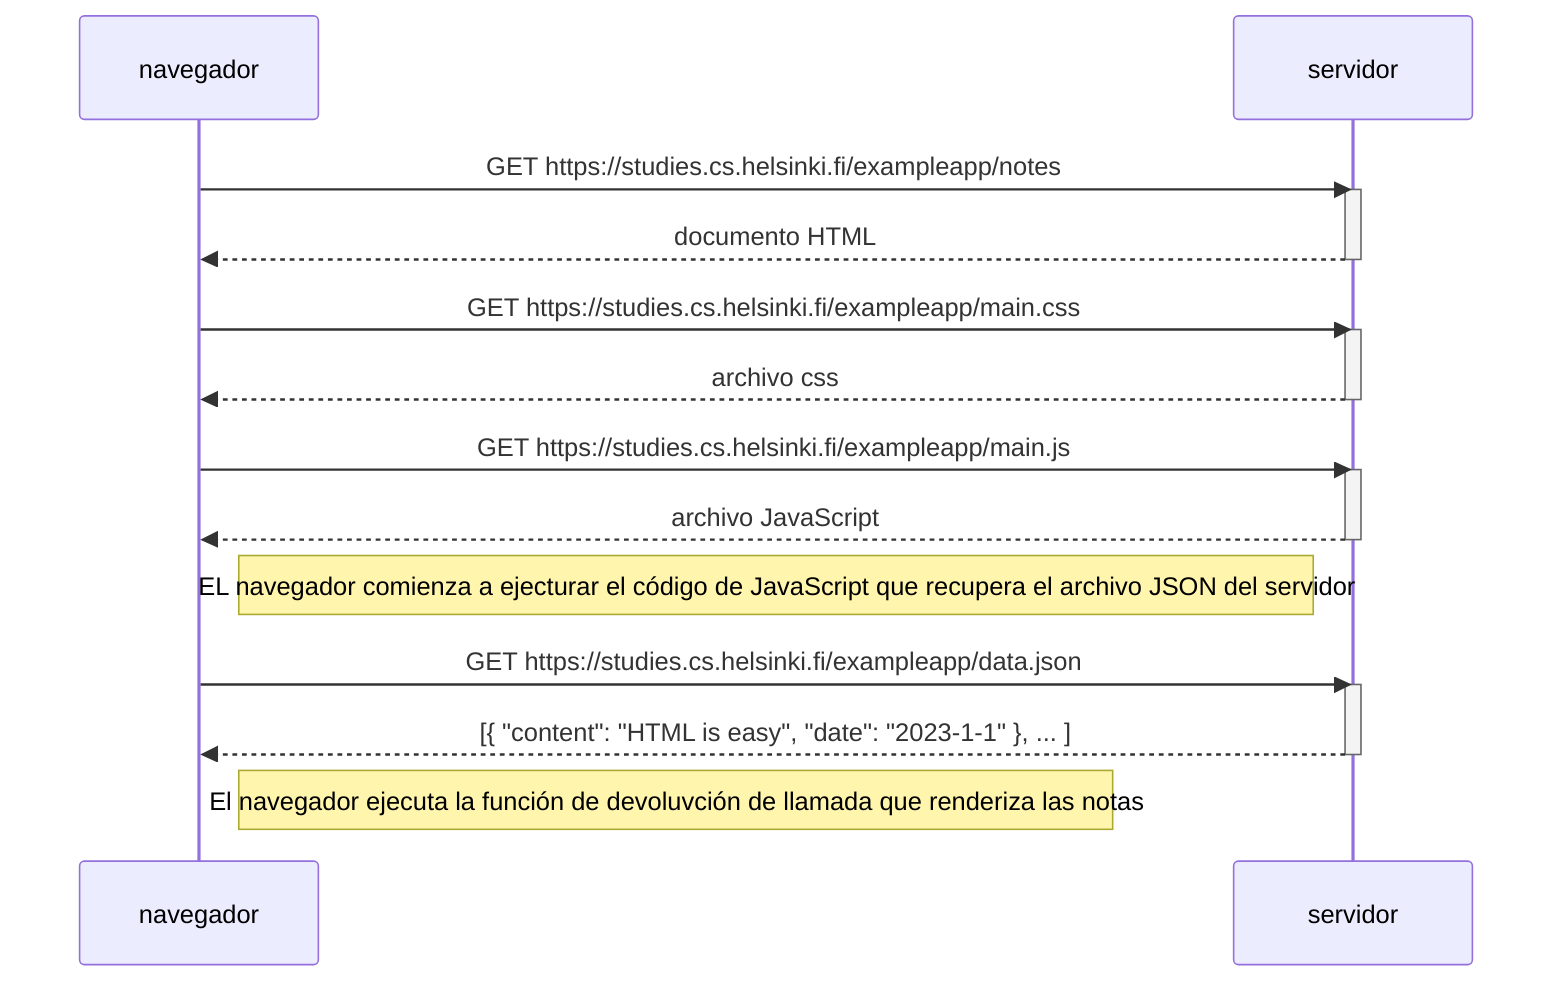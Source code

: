 sequenceDiagram
    participant navegador
    participant servidor

    navegador->>servidor: GET https://studies.cs.helsinki.fi/exampleapp/notes
    activate servidor
    servidor-->>navegador: documento HTML
    deactivate servidor

    navegador->>servidor: GET https://studies.cs.helsinki.fi/exampleapp/main.css
    activate servidor
    servidor-->>navegador: archivo css
    deactivate servidor

    navegador->>servidor: GET https://studies.cs.helsinki.fi/exampleapp/main.js
    activate servidor
    servidor-->>navegador: archivo JavaScript
    deactivate servidor

    Note right of navegador: EL navegador comienza a ejecturar el código de JavaScript que recupera el archivo JSON del servidor

    navegador->>servidor: GET https://studies.cs.helsinki.fi/exampleapp/data.json
    activate servidor
    servidor-->>navegador: [{ "content": "HTML is easy", "date": "2023-1-1" }, ... ]
    deactivate servidor

    Note right of navegador: El navegador ejecuta la función de devoluvción de llamada que renderiza las notas
